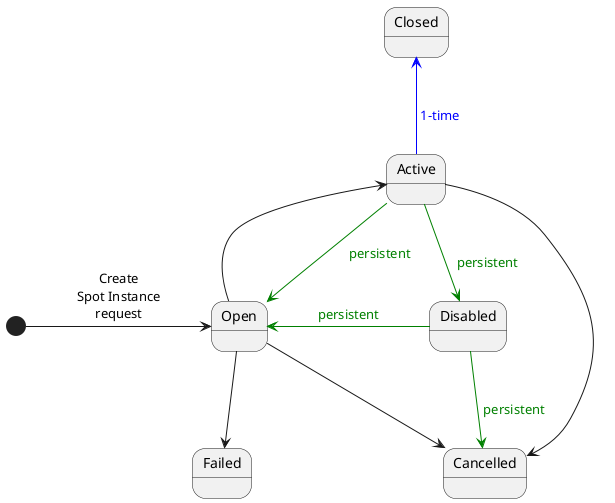 @startuml
skinparam nodesep 100
top to bottom direction
'skinparam linetype ortho

  [*] -r-> Open : Create\nSpot Instance\nrequest
  Open --> Failed
  Open -d-> Cancelled
  Open -l-> Active
  Active -d-> Cancelled
  Active -d[#green]-> Open : <color:green>persistent
  Active -d[#green]-> Disabled : \n  <color:green>persistent
  Active -u[#blue]-> Closed : \n <color:blue>1-time
  Disabled -d[#green]-> Cancelled : \n <color:green>persistent
  Disabled -l[#green]-> Open : <color:green>persistent

@enduml